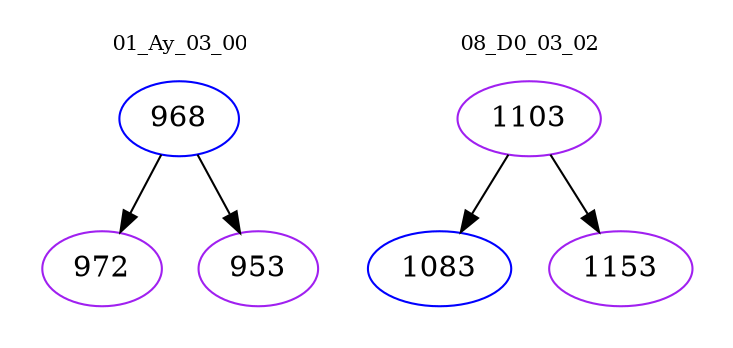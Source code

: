 digraph{
subgraph cluster_0 {
color = white
label = "01_Ay_03_00";
fontsize=10;
T0_968 [label="968", color="blue"]
T0_968 -> T0_972 [color="black"]
T0_972 [label="972", color="purple"]
T0_968 -> T0_953 [color="black"]
T0_953 [label="953", color="purple"]
}
subgraph cluster_1 {
color = white
label = "08_D0_03_02";
fontsize=10;
T1_1103 [label="1103", color="purple"]
T1_1103 -> T1_1083 [color="black"]
T1_1083 [label="1083", color="blue"]
T1_1103 -> T1_1153 [color="black"]
T1_1153 [label="1153", color="purple"]
}
}
